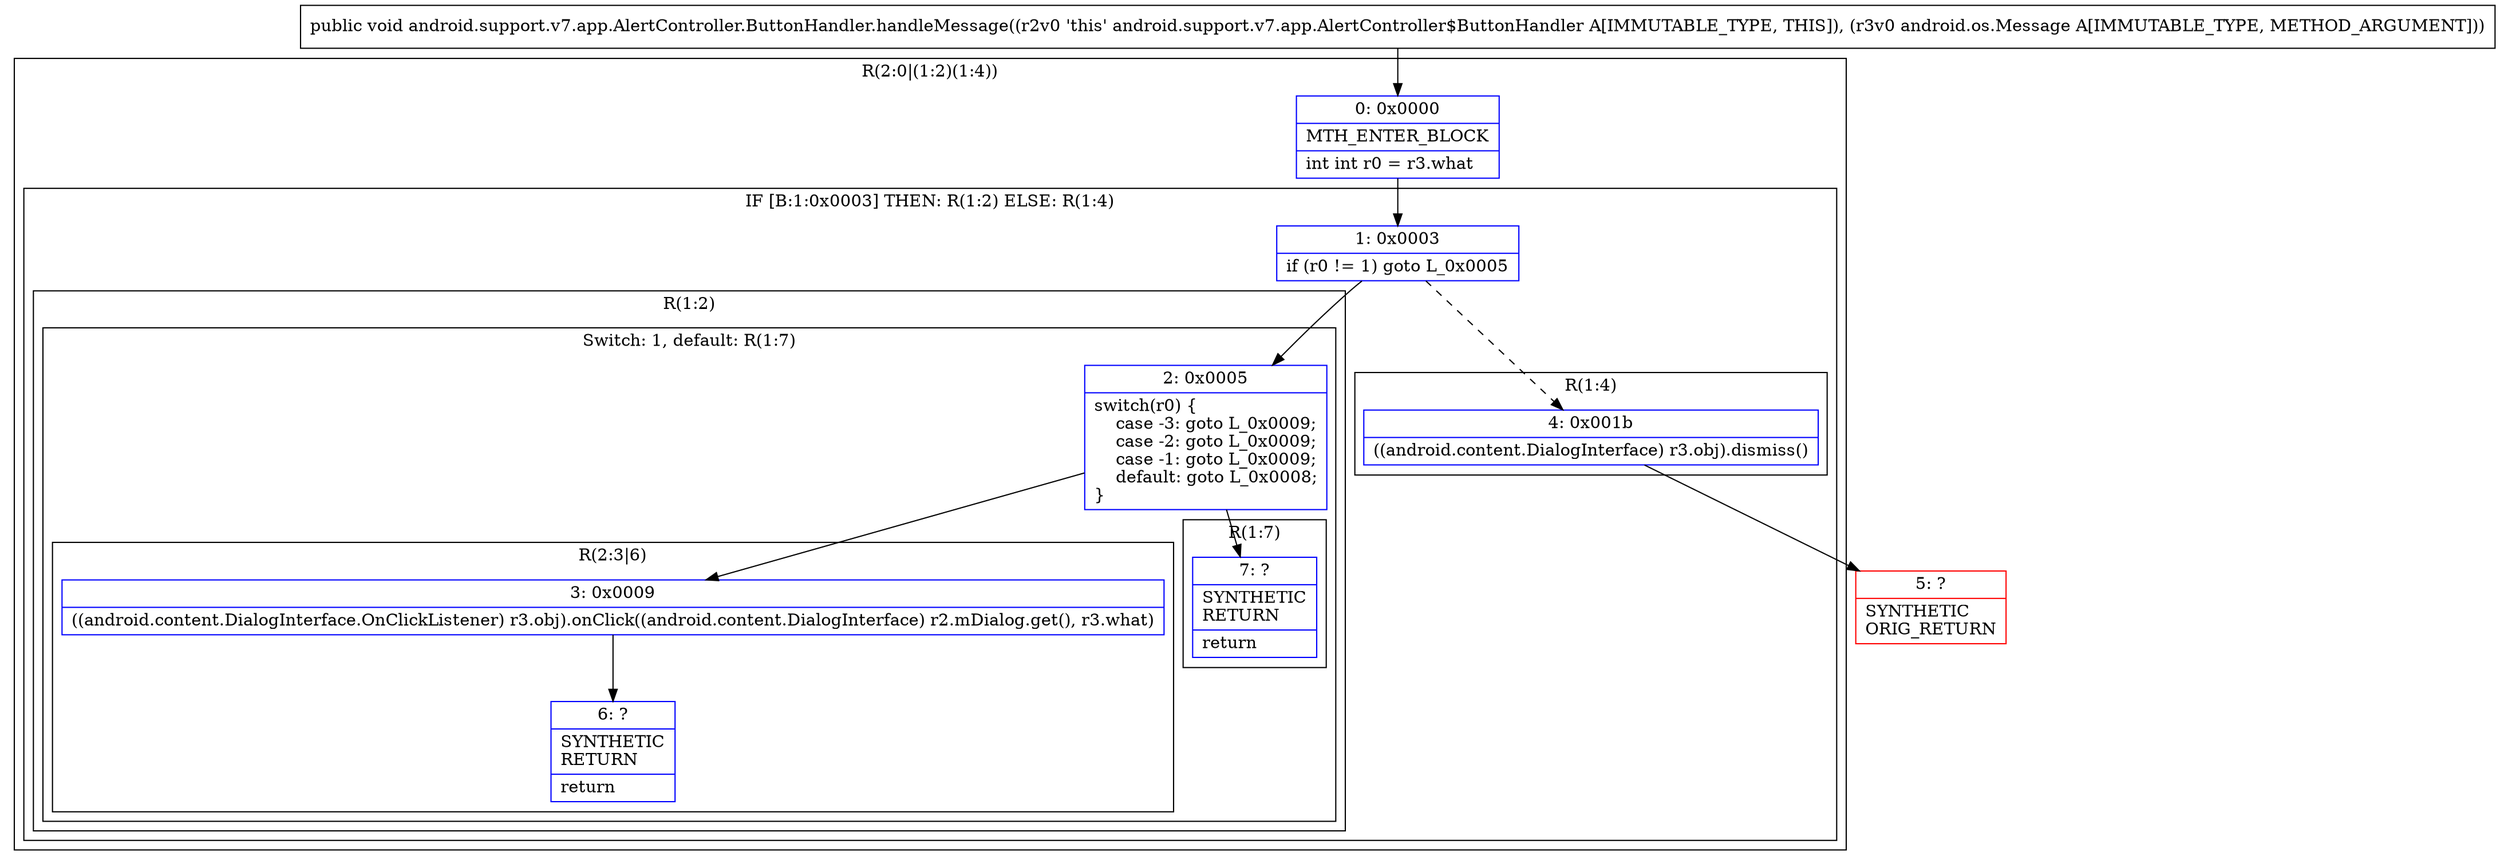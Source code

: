 digraph "CFG forandroid.support.v7.app.AlertController.ButtonHandler.handleMessage(Landroid\/os\/Message;)V" {
subgraph cluster_Region_614380021 {
label = "R(2:0|(1:2)(1:4))";
node [shape=record,color=blue];
Node_0 [shape=record,label="{0\:\ 0x0000|MTH_ENTER_BLOCK\l|int int r0 = r3.what\l}"];
subgraph cluster_IfRegion_847744333 {
label = "IF [B:1:0x0003] THEN: R(1:2) ELSE: R(1:4)";
node [shape=record,color=blue];
Node_1 [shape=record,label="{1\:\ 0x0003|if (r0 != 1) goto L_0x0005\l}"];
subgraph cluster_Region_754454569 {
label = "R(1:2)";
node [shape=record,color=blue];
subgraph cluster_SwitchRegion_2081870580 {
label = "Switch: 1, default: R(1:7)";
node [shape=record,color=blue];
Node_2 [shape=record,label="{2\:\ 0x0005|switch(r0) \{\l    case \-3: goto L_0x0009;\l    case \-2: goto L_0x0009;\l    case \-1: goto L_0x0009;\l    default: goto L_0x0008;\l\}\l}"];
subgraph cluster_Region_1435273980 {
label = "R(2:3|6)";
node [shape=record,color=blue];
Node_3 [shape=record,label="{3\:\ 0x0009|((android.content.DialogInterface.OnClickListener) r3.obj).onClick((android.content.DialogInterface) r2.mDialog.get(), r3.what)\l}"];
Node_6 [shape=record,label="{6\:\ ?|SYNTHETIC\lRETURN\l|return\l}"];
}
subgraph cluster_Region_1698238399 {
label = "R(1:7)";
node [shape=record,color=blue];
Node_7 [shape=record,label="{7\:\ ?|SYNTHETIC\lRETURN\l|return\l}"];
}
}
}
subgraph cluster_Region_1242550496 {
label = "R(1:4)";
node [shape=record,color=blue];
Node_4 [shape=record,label="{4\:\ 0x001b|((android.content.DialogInterface) r3.obj).dismiss()\l}"];
}
}
}
Node_5 [shape=record,color=red,label="{5\:\ ?|SYNTHETIC\lORIG_RETURN\l}"];
MethodNode[shape=record,label="{public void android.support.v7.app.AlertController.ButtonHandler.handleMessage((r2v0 'this' android.support.v7.app.AlertController$ButtonHandler A[IMMUTABLE_TYPE, THIS]), (r3v0 android.os.Message A[IMMUTABLE_TYPE, METHOD_ARGUMENT])) }"];
MethodNode -> Node_0;
Node_0 -> Node_1;
Node_1 -> Node_2;
Node_1 -> Node_4[style=dashed];
Node_2 -> Node_3;
Node_2 -> Node_7;
Node_3 -> Node_6;
Node_4 -> Node_5;
}

